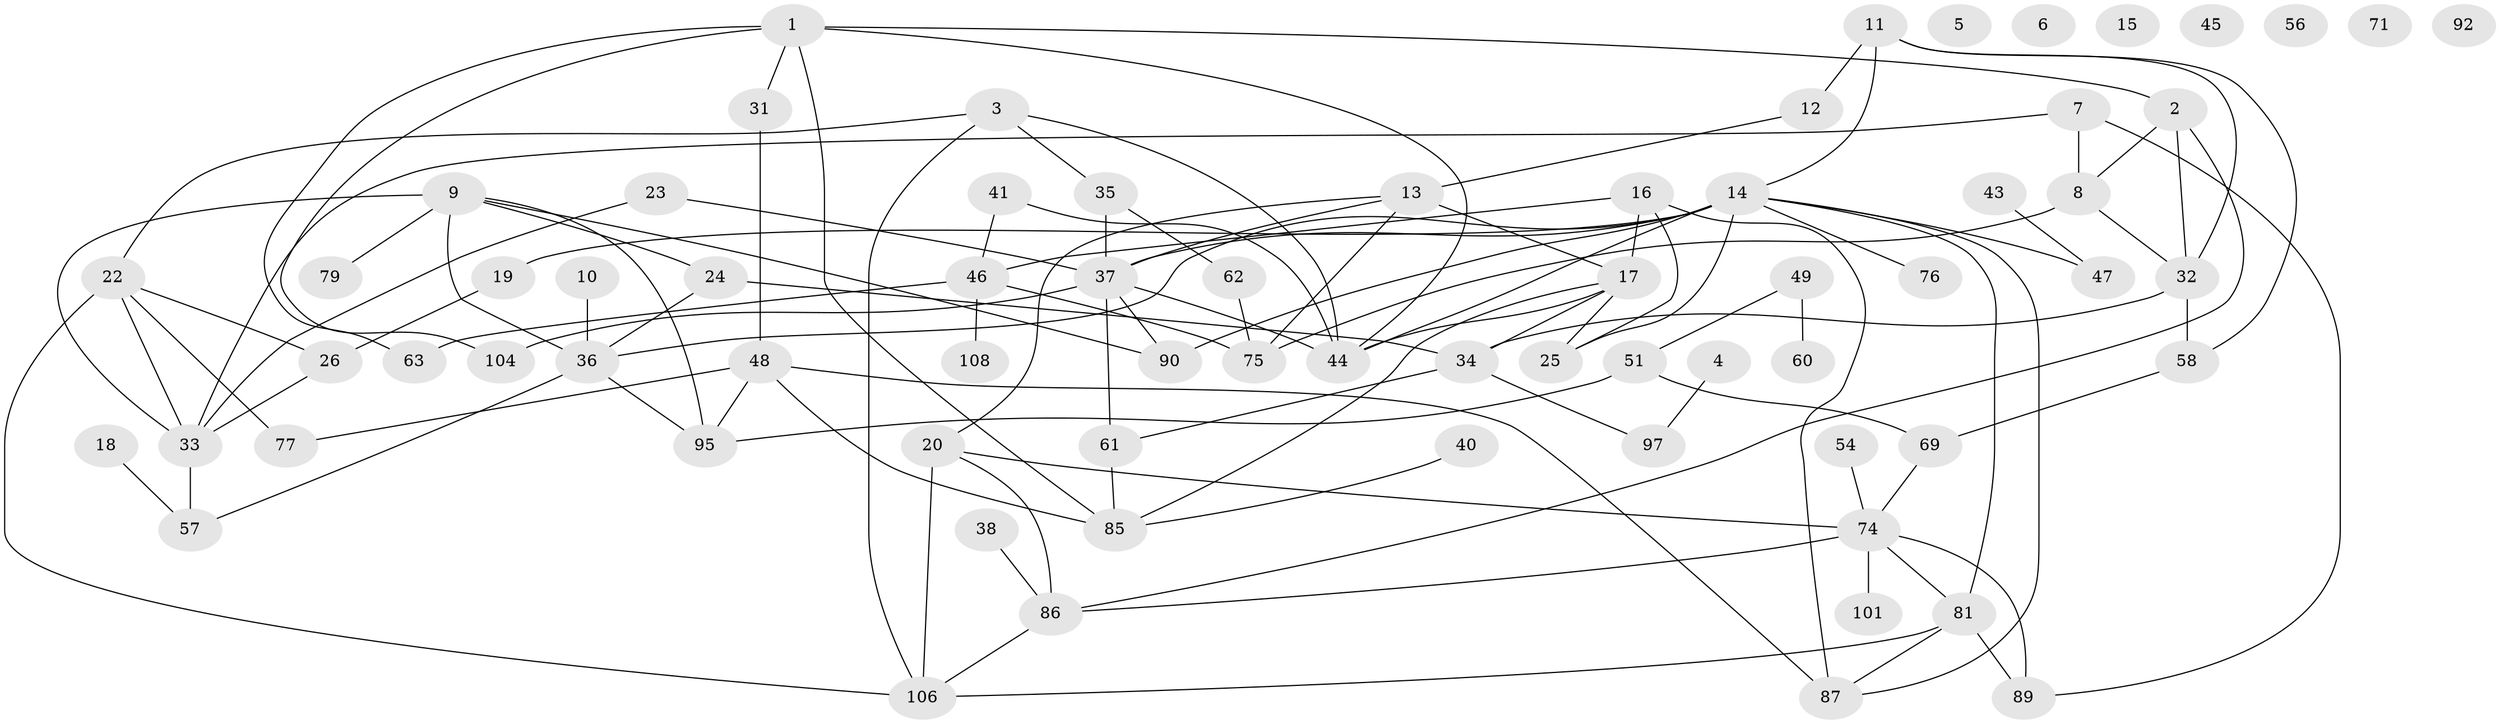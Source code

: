 // Generated by graph-tools (version 1.1) at 2025/23/03/03/25 07:23:29]
// undirected, 71 vertices, 110 edges
graph export_dot {
graph [start="1"]
  node [color=gray90,style=filled];
  1 [super="+59"];
  2;
  3 [super="+66"];
  4 [super="+64"];
  5;
  6;
  7 [super="+102"];
  8 [super="+96"];
  9 [super="+27"];
  10;
  11;
  12 [super="+29"];
  13 [super="+21"];
  14 [super="+55"];
  15;
  16 [super="+72"];
  17 [super="+30"];
  18;
  19 [super="+83"];
  20;
  22 [super="+93"];
  23 [super="+28"];
  24;
  25;
  26 [super="+99"];
  31;
  32 [super="+88"];
  33 [super="+73"];
  34 [super="+39"];
  35 [super="+42"];
  36 [super="+78"];
  37 [super="+52"];
  38;
  40 [super="+67"];
  41 [super="+80"];
  43;
  44 [super="+107"];
  45;
  46 [super="+53"];
  47;
  48 [super="+50"];
  49 [super="+82"];
  51;
  54;
  56;
  57 [super="+98"];
  58 [super="+68"];
  60;
  61 [super="+65"];
  62;
  63 [super="+70"];
  69;
  71;
  74 [super="+103"];
  75;
  76;
  77;
  79;
  81 [super="+84"];
  85 [super="+91"];
  86 [super="+94"];
  87;
  89 [super="+105"];
  90;
  92;
  95 [super="+100"];
  97;
  101;
  104;
  106;
  108;
  1 -- 2;
  1 -- 31;
  1 -- 63;
  1 -- 104;
  1 -- 85;
  1 -- 44;
  2 -- 8;
  2 -- 32;
  2 -- 86;
  3 -- 35;
  3 -- 22;
  3 -- 106;
  3 -- 44;
  4 -- 97;
  7 -- 8;
  7 -- 89;
  7 -- 33;
  8 -- 75;
  8 -- 32;
  9 -- 33;
  9 -- 79;
  9 -- 90;
  9 -- 36;
  9 -- 24;
  9 -- 95;
  10 -- 36;
  11 -- 12 [weight=2];
  11 -- 14;
  11 -- 32;
  11 -- 58;
  12 -- 13;
  13 -- 37;
  13 -- 75;
  13 -- 20;
  13 -- 17;
  14 -- 47;
  14 -- 76;
  14 -- 81;
  14 -- 90;
  14 -- 36;
  14 -- 87;
  14 -- 25;
  14 -- 44;
  14 -- 37;
  14 -- 19;
  16 -- 46;
  16 -- 25;
  16 -- 87;
  16 -- 17;
  17 -- 85;
  17 -- 25;
  17 -- 44;
  17 -- 34;
  18 -- 57;
  19 -- 26;
  20 -- 86;
  20 -- 106;
  20 -- 74;
  22 -- 26;
  22 -- 33;
  22 -- 106;
  22 -- 77;
  23 -- 37;
  23 -- 33;
  24 -- 36;
  24 -- 34;
  26 -- 33;
  31 -- 48;
  32 -- 58;
  32 -- 34;
  33 -- 57;
  34 -- 97;
  34 -- 61;
  35 -- 37;
  35 -- 62;
  36 -- 95;
  36 -- 57;
  37 -- 44 [weight=2];
  37 -- 90;
  37 -- 104;
  37 -- 61 [weight=2];
  38 -- 86;
  40 -- 85;
  41 -- 44;
  41 -- 46;
  43 -- 47;
  46 -- 75;
  46 -- 108;
  46 -- 63;
  48 -- 77;
  48 -- 87;
  48 -- 95;
  48 -- 85;
  49 -- 60;
  49 -- 51;
  51 -- 69;
  51 -- 95;
  54 -- 74;
  58 -- 69;
  61 -- 85;
  62 -- 75;
  69 -- 74;
  74 -- 86;
  74 -- 101;
  74 -- 89;
  74 -- 81;
  81 -- 87;
  81 -- 89 [weight=2];
  81 -- 106;
  86 -- 106;
}
